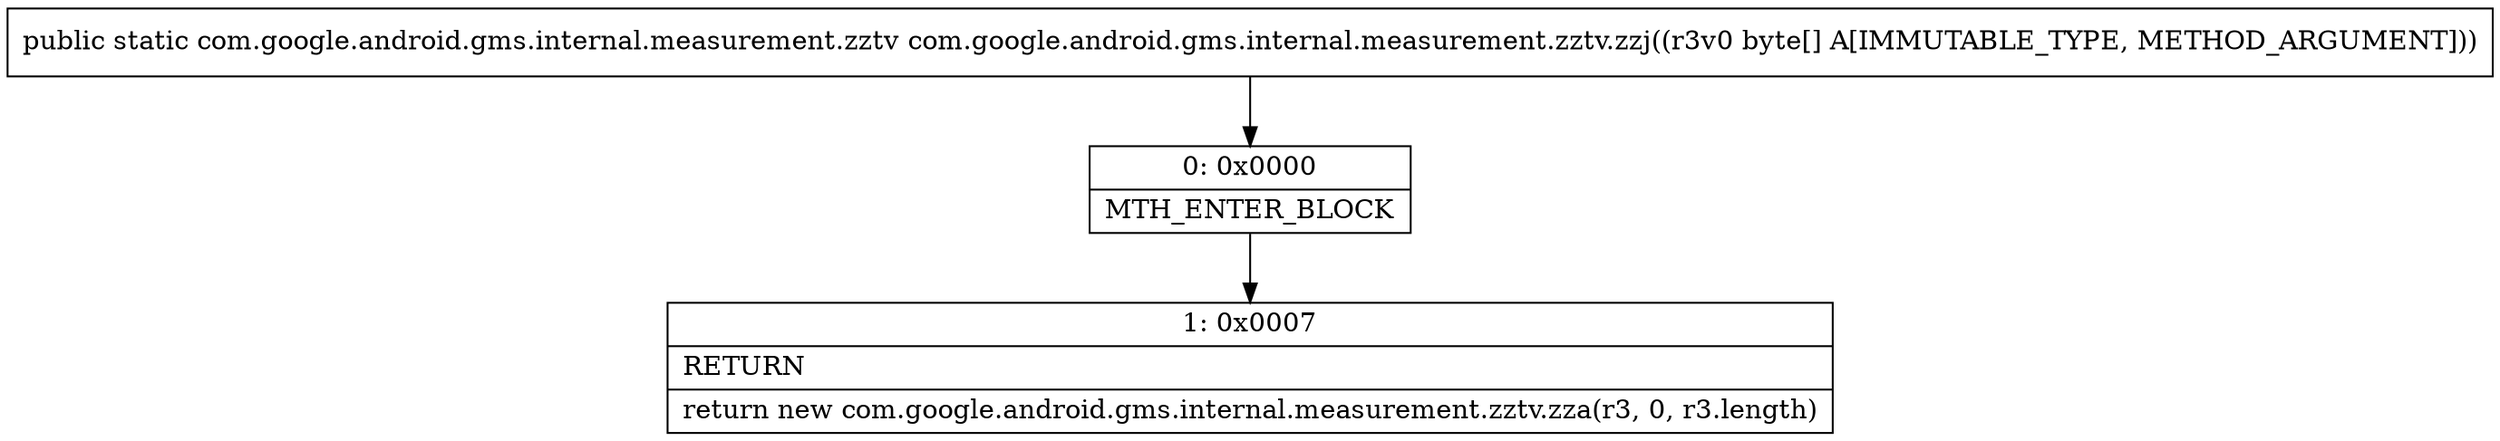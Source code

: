 digraph "CFG forcom.google.android.gms.internal.measurement.zztv.zzj([B)Lcom\/google\/android\/gms\/internal\/measurement\/zztv;" {
Node_0 [shape=record,label="{0\:\ 0x0000|MTH_ENTER_BLOCK\l}"];
Node_1 [shape=record,label="{1\:\ 0x0007|RETURN\l|return new com.google.android.gms.internal.measurement.zztv.zza(r3, 0, r3.length)\l}"];
MethodNode[shape=record,label="{public static com.google.android.gms.internal.measurement.zztv com.google.android.gms.internal.measurement.zztv.zzj((r3v0 byte[] A[IMMUTABLE_TYPE, METHOD_ARGUMENT])) }"];
MethodNode -> Node_0;
Node_0 -> Node_1;
}

